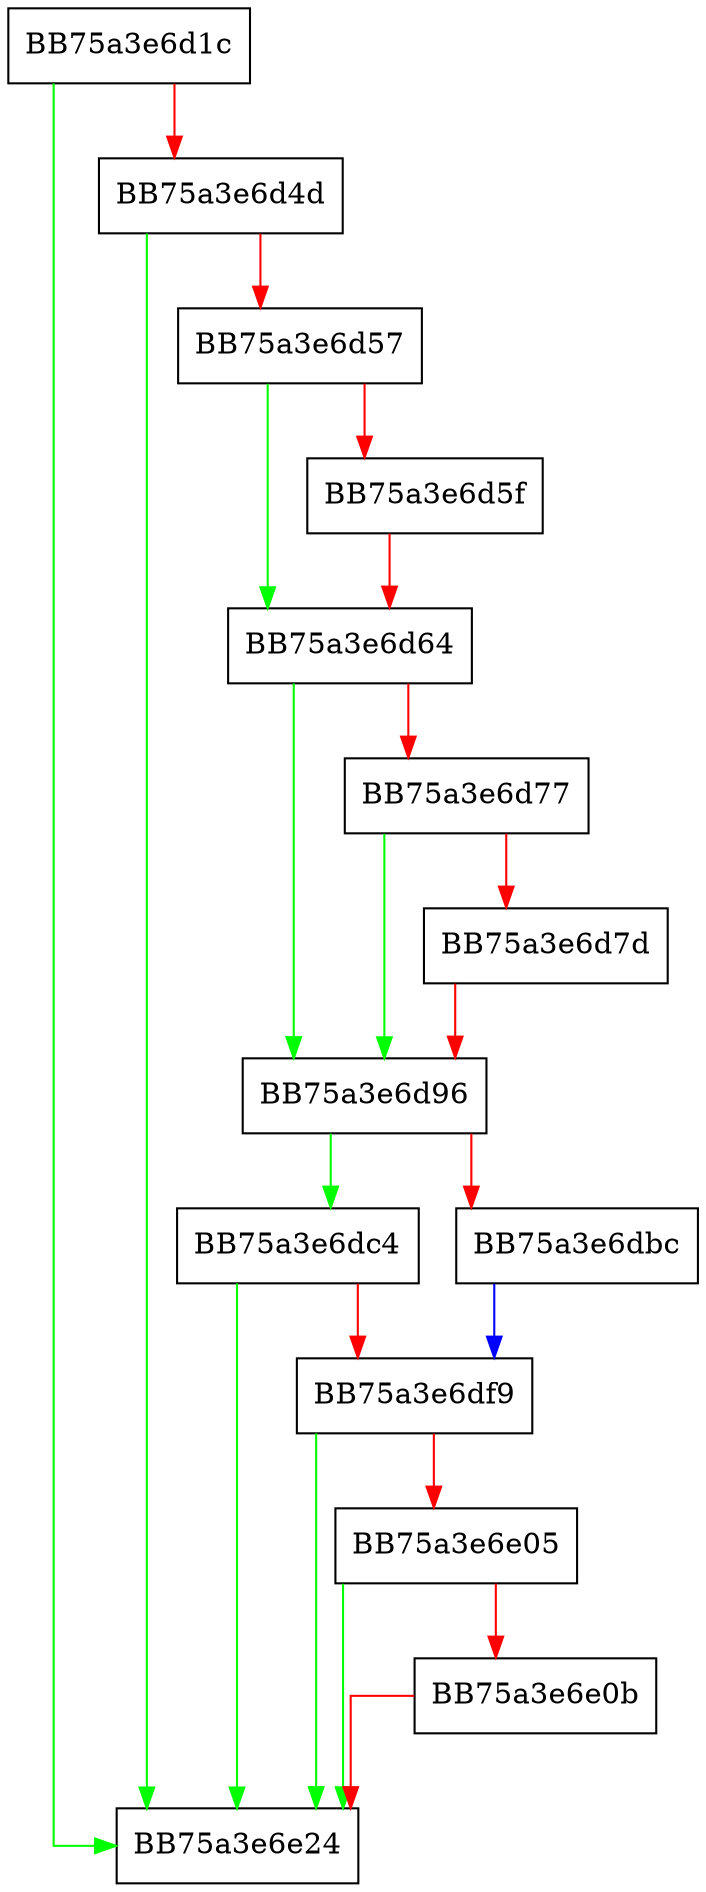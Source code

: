 digraph SMSEnableSyncNotif {
  node [shape="box"];
  graph [splines=ortho];
  BB75a3e6d1c -> BB75a3e6e24 [color="green"];
  BB75a3e6d1c -> BB75a3e6d4d [color="red"];
  BB75a3e6d4d -> BB75a3e6e24 [color="green"];
  BB75a3e6d4d -> BB75a3e6d57 [color="red"];
  BB75a3e6d57 -> BB75a3e6d64 [color="green"];
  BB75a3e6d57 -> BB75a3e6d5f [color="red"];
  BB75a3e6d5f -> BB75a3e6d64 [color="red"];
  BB75a3e6d64 -> BB75a3e6d96 [color="green"];
  BB75a3e6d64 -> BB75a3e6d77 [color="red"];
  BB75a3e6d77 -> BB75a3e6d96 [color="green"];
  BB75a3e6d77 -> BB75a3e6d7d [color="red"];
  BB75a3e6d7d -> BB75a3e6d96 [color="red"];
  BB75a3e6d96 -> BB75a3e6dc4 [color="green"];
  BB75a3e6d96 -> BB75a3e6dbc [color="red"];
  BB75a3e6dbc -> BB75a3e6df9 [color="blue"];
  BB75a3e6dc4 -> BB75a3e6e24 [color="green"];
  BB75a3e6dc4 -> BB75a3e6df9 [color="red"];
  BB75a3e6df9 -> BB75a3e6e24 [color="green"];
  BB75a3e6df9 -> BB75a3e6e05 [color="red"];
  BB75a3e6e05 -> BB75a3e6e24 [color="green"];
  BB75a3e6e05 -> BB75a3e6e0b [color="red"];
  BB75a3e6e0b -> BB75a3e6e24 [color="red"];
}
